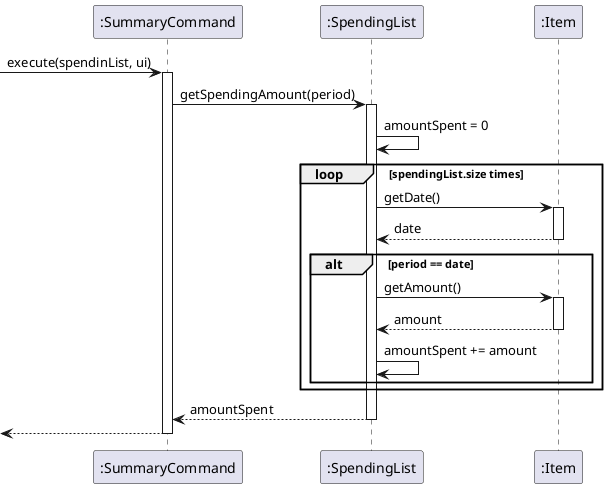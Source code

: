 @startuml
-> ":SummaryCommand": execute(spendinList, ui)
activate ":SummaryCommand"

":SummaryCommand" -> ":SpendingList": getSpendingAmount(period)
activate ":SpendingList"

":SpendingList" -> ":SpendingList": amountSpent = 0

loop spendingList.size times


":SpendingList" -> ":Item": getDate()
activate ":Item"
":Item" --> ":SpendingList": date
deactivate ":Item"

alt period == date
":SpendingList" -> ":Item": getAmount()
activate ":Item"
":Item" --> ":SpendingList": amount
deactivate ":Item"

":SpendingList" -> ":SpendingList": amountSpent += amount

end

end

":SpendingList" --> ":SummaryCommand": amountSpent
deactivate ":SpendingList"

<-- ":SummaryCommand"
deactivate ":SummaryCommand"
@enduml